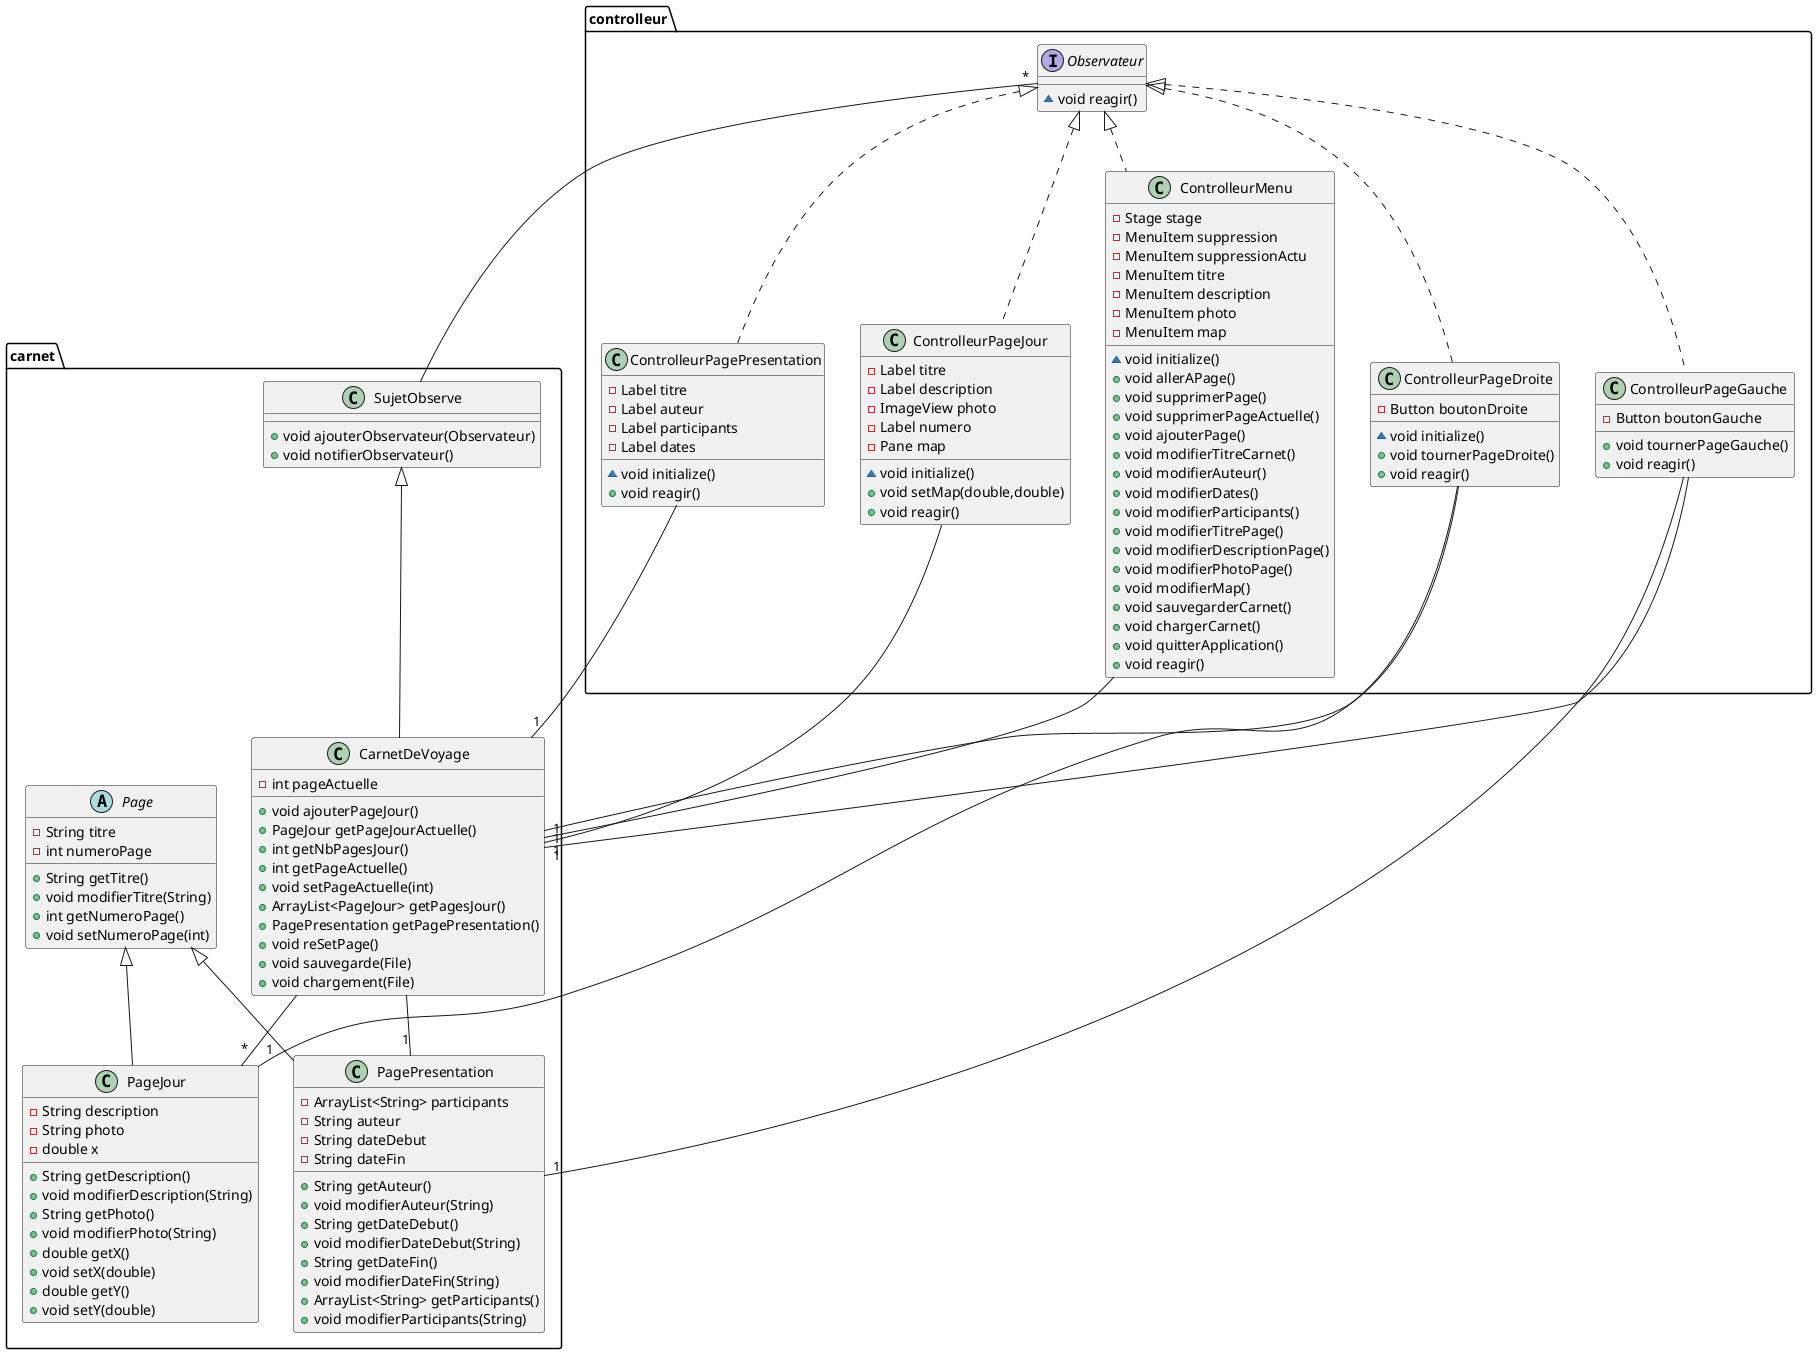 @startuml
class controlleur.ControlleurPagePresentation {
- Label titre
- Label auteur
- Label participants
- Label dates
~ void initialize()
+ void reagir()
}
class controlleur.ControlleurMenu {
- Stage stage
- MenuItem suppression
- MenuItem suppressionActu
- MenuItem titre
- MenuItem description
- MenuItem photo
- MenuItem map
~ void initialize()
+ void allerAPage()
+ void supprimerPage()
+ void supprimerPageActuelle()
+ void ajouterPage()
+ void modifierTitreCarnet()
+ void modifierAuteur()
+ void modifierDates()
+ void modifierParticipants()
+ void modifierTitrePage()
+ void modifierDescriptionPage()
+ void modifierPhotoPage()
+ void modifierMap()
+ void sauvegarderCarnet()
+ void chargerCarnet()
+ void quitterApplication()
+ void reagir()
}
class controlleur.ControlleurPageDroite {
- Button boutonDroite
~ void initialize()
+ void tournerPageDroite()
+ void reagir()
}
interface controlleur.Observateur {
~ void reagir()
}
class controlleur.ControlleurPageJour {
- Label titre
- Label description
- ImageView photo
- Label numero
- Pane map
~ void initialize()
+ void setMap(double,double)
+ void reagir()
}
class controlleur.ControlleurPageGauche {
- Button boutonGauche
+ void tournerPageGauche()
+ void reagir()
}
class carnet.SujetObserve {
+ void ajouterObservateur(Observateur)
+ void notifierObservateur()
}
class carnet.CarnetDeVoyage {
- int pageActuelle
+ void ajouterPageJour()
+ PageJour getPageJourActuelle()
+ int getNbPagesJour()
+ int getPageActuelle()
+ void setPageActuelle(int)
+ ArrayList<PageJour> getPagesJour()
+ PagePresentation getPagePresentation()
+ void reSetPage()
+ void sauvegarde(File)
+ void chargement(File)
}
class carnet.PagePresentation {
- ArrayList<String> participants
- String auteur
- String dateDebut
- String dateFin
+ String getAuteur()
+ void modifierAuteur(String)
+ String getDateDebut()
+ void modifierDateDebut(String)
+ String getDateFin()
+ void modifierDateFin(String)
+ ArrayList<String> getParticipants()
+ void modifierParticipants(String)
}
abstract class carnet.Page {
- String titre
- int numeroPage
+ String getTitre()
+ void modifierTitre(String)
+ int getNumeroPage()
+ void setNumeroPage(int)
}
class carnet.PageJour {
- String description
- String photo
- double x
+ String getDescription()
+ void modifierDescription(String)
+ String getPhoto()
+ void modifierPhoto(String)
+ double getX()
+ void setX(double)
+ double getY()
+ void setY(double)
}


controlleur.Observateur <|.. controlleur.ControlleurPagePresentation
controlleur.Observateur <|.. controlleur.ControlleurMenu
controlleur.Observateur <|.. controlleur.ControlleurPageDroite
controlleur.Observateur <|.. controlleur.ControlleurPageJour
controlleur.Observateur <|.. controlleur.ControlleurPageGauche
carnet.SujetObserve <|-- carnet.CarnetDeVoyage
carnet.Page <|-- carnet.PagePresentation
carnet.Page <|-- carnet.PageJour
carnet.CarnetDeVoyage -- "*" carnet.PageJour
carnet.CarnetDeVoyage -- "1" carnet.PagePresentation
carnet.SujetObserve -- "*" controlleur.Observateur
controlleur.ControlleurPageGauche -- "1" carnet.CarnetDeVoyage
controlleur.ControlleurPageGauche -- "1" carnet.PagePresentation
controlleur.ControlleurPageJour -- "1" carnet.CarnetDeVoyage
controlleur.ControlleurPageDroite -- "1" carnet.CarnetDeVoyage
controlleur.ControlleurPageDroite -- "1" carnet.PageJour
controlleur.ControlleurMenu -- "1" carnet.CarnetDeVoyage
controlleur.ControlleurPagePresentation -- "1" carnet.CarnetDeVoyage
@enduml